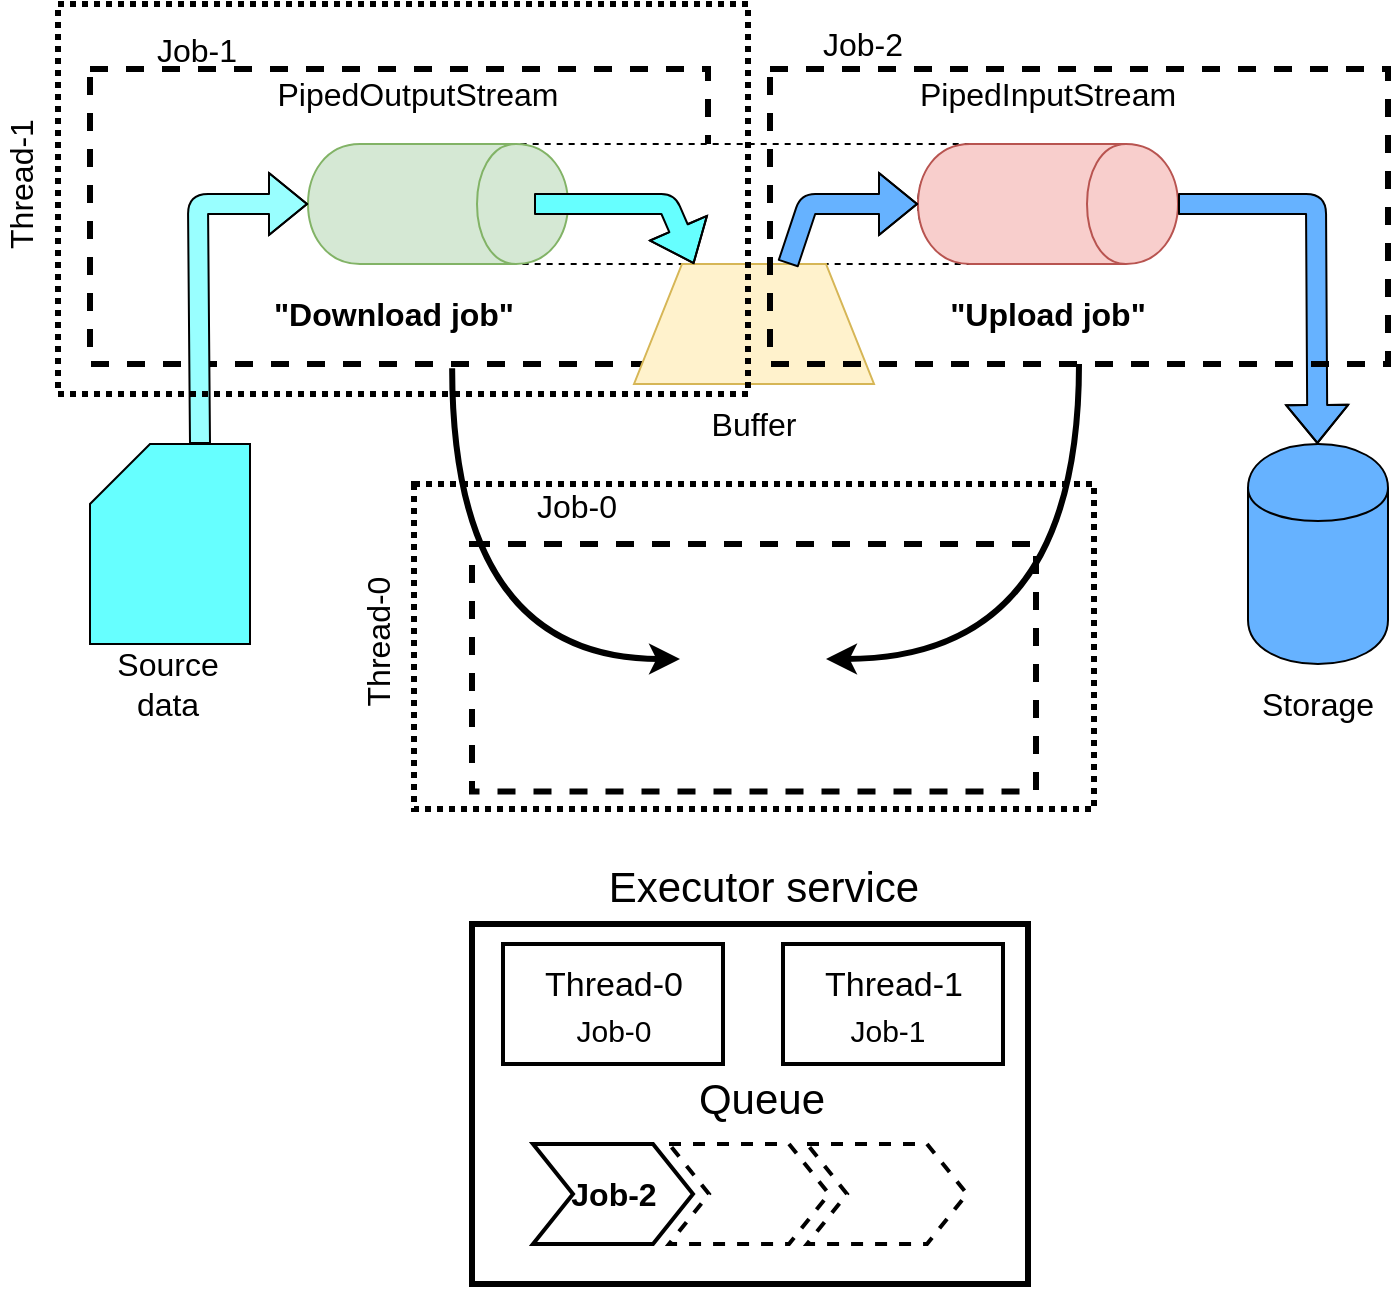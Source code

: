 <mxfile version="12.6.5" type="device"><diagram id="4kTCjzvx_Jq1BOyRcHe3" name="Page-1"><mxGraphModel dx="932" dy="534" grid="1" gridSize="10" guides="1" tooltips="1" connect="1" arrows="1" fold="1" page="1" pageScale="1" pageWidth="827" pageHeight="1169" math="0" shadow="0"><root><mxCell id="0"/><mxCell id="1" parent="0"/><mxCell id="DDP-Ad4mvModnsCYejXU-31" value="" style="rounded=0;whiteSpace=wrap;html=1;dashed=1;strokeWidth=3;fillColor=none;gradientColor=none;" parent="1" vertex="1"><mxGeometry x="101" y="52.5" width="309" height="147.5" as="geometry"/></mxCell><mxCell id="DDP-Ad4mvModnsCYejXU-37" value="" style="rounded=0;whiteSpace=wrap;html=1;dashed=1;strokeWidth=3;fillColor=none;gradientColor=none;" parent="1" vertex="1"><mxGeometry x="292" y="290" width="282" height="123.75" as="geometry"/></mxCell><mxCell id="DDP-Ad4mvModnsCYejXU-1" value="" style="shape=card;whiteSpace=wrap;html=1;fillColor=#66FFFF;" parent="1" vertex="1"><mxGeometry x="101" y="240" width="80" height="100" as="geometry"/></mxCell><mxCell id="DDP-Ad4mvModnsCYejXU-9" value="" style="shape=cylinder;whiteSpace=wrap;html=1;boundedLbl=1;backgroundOutline=1;rotation=90;dashed=1;gradientColor=none;" parent="1" vertex="1"><mxGeometry x="402.5" y="-32.5" width="60" height="305" as="geometry"/></mxCell><mxCell id="DDP-Ad4mvModnsCYejXU-2" value="" style="shape=cylinder;whiteSpace=wrap;html=1;boundedLbl=1;backgroundOutline=1;rotation=90;fillColor=#d5e8d4;strokeColor=#82b366;" parent="1" vertex="1"><mxGeometry x="245" y="55" width="60" height="130" as="geometry"/></mxCell><mxCell id="DDP-Ad4mvModnsCYejXU-10" value="" style="shape=cylinder;whiteSpace=wrap;html=1;boundedLbl=1;backgroundOutline=1;rotation=90;fillColor=#f8cecc;strokeColor=#b85450;" parent="1" vertex="1"><mxGeometry x="550" y="55" width="60" height="130" as="geometry"/></mxCell><mxCell id="DDP-Ad4mvModnsCYejXU-11" value="" style="shape=cylinder;whiteSpace=wrap;html=1;boundedLbl=1;backgroundOutline=1;gradientColor=none;fillColor=#66B2FF;" parent="1" vertex="1"><mxGeometry x="680" y="240" width="70" height="110" as="geometry"/></mxCell><mxCell id="DDP-Ad4mvModnsCYejXU-12" value="&lt;font style=&quot;font-size: 16px&quot;&gt;PipedOutputStream&lt;/font&gt;" style="text;html=1;strokeColor=none;fillColor=none;align=center;verticalAlign=middle;whiteSpace=wrap;rounded=0;" parent="1" vertex="1"><mxGeometry x="245" y="55" width="40" height="20" as="geometry"/></mxCell><mxCell id="DDP-Ad4mvModnsCYejXU-13" value="&lt;font style=&quot;font-size: 16px&quot;&gt;PipedInputStream&lt;/font&gt;" style="text;html=1;strokeColor=none;fillColor=none;align=center;verticalAlign=middle;whiteSpace=wrap;rounded=0;" parent="1" vertex="1"><mxGeometry x="560" y="55" width="40" height="20" as="geometry"/></mxCell><mxCell id="DDP-Ad4mvModnsCYejXU-14" value="&lt;font style=&quot;font-size: 16px&quot;&gt;Source data&lt;/font&gt;" style="text;html=1;strokeColor=none;fillColor=none;align=center;verticalAlign=middle;whiteSpace=wrap;rounded=0;" parent="1" vertex="1"><mxGeometry x="120" y="350" width="40" height="20" as="geometry"/></mxCell><mxCell id="DDP-Ad4mvModnsCYejXU-15" value="&lt;span style=&quot;font-size: 16px&quot;&gt;Storage&lt;/span&gt;" style="text;html=1;strokeColor=none;fillColor=none;align=center;verticalAlign=middle;whiteSpace=wrap;rounded=0;" parent="1" vertex="1"><mxGeometry x="695" y="360" width="40" height="20" as="geometry"/></mxCell><mxCell id="DDP-Ad4mvModnsCYejXU-16" value="" style="shape=trapezoid;perimeter=trapezoidPerimeter;whiteSpace=wrap;html=1;fillColor=#fff2cc;strokeColor=#d6b656;" parent="1" vertex="1"><mxGeometry x="373" y="150" width="120" height="60" as="geometry"/></mxCell><mxCell id="DDP-Ad4mvModnsCYejXU-17" value="&lt;font style=&quot;font-size: 16px&quot;&gt;Buffer&lt;/font&gt;" style="text;html=1;strokeColor=none;fillColor=none;align=center;verticalAlign=middle;whiteSpace=wrap;rounded=0;" parent="1" vertex="1"><mxGeometry x="412.5" y="220" width="40" height="20" as="geometry"/></mxCell><mxCell id="DDP-Ad4mvModnsCYejXU-18" value="" style="shape=flexArrow;endArrow=classic;html=1;entryX=0.5;entryY=1;entryDx=0;entryDy=0;exitX=0;exitY=0;exitDx=55;exitDy=0;exitPerimeter=0;fillColor=#99FFFF;" parent="1" source="DDP-Ad4mvModnsCYejXU-1" target="DDP-Ad4mvModnsCYejXU-2" edge="1"><mxGeometry width="50" height="50" relative="1" as="geometry"><mxPoint x="140" y="185" as="sourcePoint"/><mxPoint x="190" y="135" as="targetPoint"/><Array as="points"><mxPoint x="155" y="120"/></Array></mxGeometry></mxCell><mxCell id="DDP-Ad4mvModnsCYejXU-19" value="" style="shape=flexArrow;endArrow=classic;html=1;entryX=0.25;entryY=0;entryDx=0;entryDy=0;fillColor=#66FFFF;" parent="1" target="DDP-Ad4mvModnsCYejXU-16" edge="1"><mxGeometry width="50" height="50" relative="1" as="geometry"><mxPoint x="323" y="120" as="sourcePoint"/><mxPoint x="373" y="70" as="targetPoint"/><Array as="points"><mxPoint x="390" y="120"/></Array></mxGeometry></mxCell><mxCell id="DDP-Ad4mvModnsCYejXU-20" value="" style="shape=flexArrow;endArrow=classic;html=1;fillColor=#66B2FF;entryX=0.5;entryY=1;entryDx=0;entryDy=0;" parent="1" target="DDP-Ad4mvModnsCYejXU-10" edge="1"><mxGeometry width="50" height="50" relative="1" as="geometry"><mxPoint x="450" y="150" as="sourcePoint"/><mxPoint x="500" y="100" as="targetPoint"/><Array as="points"><mxPoint x="460" y="120"/></Array></mxGeometry></mxCell><mxCell id="DDP-Ad4mvModnsCYejXU-21" value="" style="shape=flexArrow;endArrow=classic;html=1;fillColor=#66B2FF;" parent="1" source="DDP-Ad4mvModnsCYejXU-10" target="DDP-Ad4mvModnsCYejXU-11" edge="1"><mxGeometry width="50" height="50" relative="1" as="geometry"><mxPoint x="650" y="110" as="sourcePoint"/><mxPoint x="690" y="100" as="targetPoint"/><Array as="points"><mxPoint x="714" y="120"/></Array></mxGeometry></mxCell><mxCell id="DDP-Ad4mvModnsCYejXU-23" value="&lt;font style=&quot;font-size: 16px&quot;&gt;Thread-1&lt;/font&gt;" style="text;html=1;strokeColor=none;fillColor=none;align=center;verticalAlign=middle;whiteSpace=wrap;rounded=0;rotation=-90;" parent="1" vertex="1"><mxGeometry x="32" y="100" width="69" height="20" as="geometry"/></mxCell><mxCell id="DDP-Ad4mvModnsCYejXU-22" value="" style="rounded=0;whiteSpace=wrap;html=1;fillColor=none;gradientColor=none;dashed=1;dashPattern=1 1;strokeWidth=3;" parent="1" vertex="1"><mxGeometry x="85" y="20" width="345" height="195" as="geometry"/></mxCell><mxCell id="DDP-Ad4mvModnsCYejXU-24" value="" style="rounded=0;whiteSpace=wrap;html=1;dashed=1;dashPattern=1 1;strokeWidth=3;fillColor=none;gradientColor=none;" parent="1" vertex="1"><mxGeometry x="263" y="260" width="340" height="162.5" as="geometry"/></mxCell><mxCell id="DDP-Ad4mvModnsCYejXU-25" value="" style="shape=image;html=1;verticalAlign=top;verticalLabelPosition=bottom;labelBackgroundColor=#ffffff;imageAspect=0;aspect=fixed;image=https://cdn0.iconfinder.com/data/icons/windows8_icons/26/sandglass.png;dashed=1;dashPattern=1 1;strokeWidth=3;fillColor=none;gradientColor=none;" parent="1" vertex="1"><mxGeometry x="396" y="311" width="73" height="73" as="geometry"/></mxCell><mxCell id="DDP-Ad4mvModnsCYejXU-26" value="&lt;font style=&quot;font-size: 16px&quot;&gt;Job-0&lt;/font&gt;" style="text;html=1;strokeColor=none;fillColor=none;align=center;verticalAlign=middle;whiteSpace=wrap;rounded=0;" parent="1" vertex="1"><mxGeometry x="310" y="260" width="69" height="22.5" as="geometry"/></mxCell><mxCell id="DDP-Ad4mvModnsCYejXU-27" value="" style="endArrow=classic;html=1;fillColor=#66B2FF;entryX=0;entryY=0.5;entryDx=0;entryDy=0;strokeWidth=3;edgeStyle=orthogonalEdgeStyle;curved=1;exitX=0.586;exitY=1.014;exitDx=0;exitDy=0;exitPerimeter=0;" parent="1" source="DDP-Ad4mvModnsCYejXU-31" target="DDP-Ad4mvModnsCYejXU-25" edge="1"><mxGeometry width="50" height="50" relative="1" as="geometry"><mxPoint x="199" y="302.5" as="sourcePoint"/><mxPoint x="249" y="252.5" as="targetPoint"/></mxGeometry></mxCell><mxCell id="DDP-Ad4mvModnsCYejXU-33" value="&lt;span style=&quot;font-size: 16px&quot;&gt;Job-2&lt;/span&gt;" style="text;html=1;strokeColor=none;fillColor=none;align=center;verticalAlign=middle;whiteSpace=wrap;rounded=0;" parent="1" vertex="1"><mxGeometry x="452.5" y="30" width="69" height="20" as="geometry"/></mxCell><mxCell id="DDP-Ad4mvModnsCYejXU-35" value="&lt;font style=&quot;font-size: 16px&quot;&gt;Job-1&lt;/font&gt;" style="text;html=1;strokeColor=none;fillColor=none;align=center;verticalAlign=middle;whiteSpace=wrap;rounded=0;" parent="1" vertex="1"><mxGeometry x="120" y="32.5" width="69" height="20" as="geometry"/></mxCell><mxCell id="DDP-Ad4mvModnsCYejXU-36" value="" style="rounded=0;whiteSpace=wrap;html=1;dashed=1;strokeWidth=3;fillColor=none;gradientColor=none;" parent="1" vertex="1"><mxGeometry x="441" y="52.5" width="309" height="147.5" as="geometry"/></mxCell><mxCell id="DDP-Ad4mvModnsCYejXU-38" value="&lt;font style=&quot;font-size: 16px&quot;&gt;Thread-0&lt;/font&gt;" style="text;html=1;strokeColor=none;fillColor=none;align=center;verticalAlign=middle;whiteSpace=wrap;rounded=0;rotation=-90;" parent="1" vertex="1"><mxGeometry x="210" y="327.5" width="69" height="22.5" as="geometry"/></mxCell><mxCell id="DDP-Ad4mvModnsCYejXU-40" value="" style="endArrow=classic;html=1;strokeWidth=3;fillColor=#66B2FF;exitX=0.5;exitY=1;exitDx=0;exitDy=0;entryX=1;entryY=0.5;entryDx=0;entryDy=0;edgeStyle=orthogonalEdgeStyle;curved=1;" parent="1" source="DDP-Ad4mvModnsCYejXU-36" target="DDP-Ad4mvModnsCYejXU-25" edge="1"><mxGeometry width="50" height="50" relative="1" as="geometry"><mxPoint x="645" y="500" as="sourcePoint"/><mxPoint x="695" y="450" as="targetPoint"/></mxGeometry></mxCell><mxCell id="DDP-Ad4mvModnsCYejXU-42" value="" style="rounded=0;whiteSpace=wrap;html=1;strokeWidth=3;fillColor=none;gradientColor=none;" parent="1" vertex="1"><mxGeometry x="292" y="480" width="278" height="180" as="geometry"/></mxCell><mxCell id="DDP-Ad4mvModnsCYejXU-43" value="&lt;b&gt;&lt;font style=&quot;font-size: 16px&quot;&gt;Job-2&lt;/font&gt;&lt;/b&gt;" style="shape=step;perimeter=stepPerimeter;whiteSpace=wrap;html=1;fixedSize=1;strokeWidth=2;fillColor=none;gradientColor=none;" parent="1" vertex="1"><mxGeometry x="322.5" y="590" width="80" height="50" as="geometry"/></mxCell><mxCell id="DDP-Ad4mvModnsCYejXU-44" value="" style="rounded=0;whiteSpace=wrap;html=1;strokeWidth=2;fillColor=none;gradientColor=none;" parent="1" vertex="1"><mxGeometry x="307.5" y="490" width="110" height="60" as="geometry"/></mxCell><mxCell id="DDP-Ad4mvModnsCYejXU-45" value="" style="rounded=0;whiteSpace=wrap;html=1;strokeWidth=2;fillColor=none;gradientColor=none;" parent="1" vertex="1"><mxGeometry x="447.5" y="490" width="110" height="60" as="geometry"/></mxCell><mxCell id="DDP-Ad4mvModnsCYejXU-46" value="&lt;font style=&quot;font-size: 21px;&quot;&gt;Executor service&lt;/font&gt;" style="text;html=1;strokeColor=none;fillColor=none;align=center;verticalAlign=middle;whiteSpace=wrap;rounded=0;fontSize=21;" parent="1" vertex="1"><mxGeometry x="347.5" y="450" width="180" height="22.5" as="geometry"/></mxCell><mxCell id="DDP-Ad4mvModnsCYejXU-47" value="&lt;font style=&quot;font-size: 21px&quot;&gt;Queue&lt;/font&gt;" style="text;html=1;strokeColor=none;fillColor=none;align=center;verticalAlign=middle;whiteSpace=wrap;rounded=0;fontSize=21;" parent="1" vertex="1"><mxGeometry x="346.5" y="556" width="180" height="22.5" as="geometry"/></mxCell><mxCell id="DDP-Ad4mvModnsCYejXU-49" value="&lt;font style=&quot;font-size: 17px;&quot;&gt;Thread-0&lt;/font&gt;" style="text;html=1;strokeColor=none;fillColor=none;align=center;verticalAlign=middle;whiteSpace=wrap;rounded=0;fontSize=17;" parent="1" vertex="1"><mxGeometry x="272.5" y="500" width="180" height="22.5" as="geometry"/></mxCell><mxCell id="DDP-Ad4mvModnsCYejXU-50" value="&lt;font style=&quot;font-size: 17px&quot;&gt;Thread-1&lt;/font&gt;" style="text;html=1;strokeColor=none;fillColor=none;align=center;verticalAlign=middle;whiteSpace=wrap;rounded=0;fontSize=17;" parent="1" vertex="1"><mxGeometry x="412.5" y="500" width="180" height="22.5" as="geometry"/></mxCell><mxCell id="DDP-Ad4mvModnsCYejXU-54" value="" style="shape=step;perimeter=stepPerimeter;whiteSpace=wrap;html=1;fixedSize=1;strokeWidth=2;fillColor=none;gradientColor=none;dashed=1;" parent="1" vertex="1"><mxGeometry x="390.5" y="590" width="80" height="50" as="geometry"/></mxCell><mxCell id="DDP-Ad4mvModnsCYejXU-55" value="" style="shape=step;perimeter=stepPerimeter;whiteSpace=wrap;html=1;fixedSize=1;strokeWidth=2;fillColor=none;gradientColor=none;dashed=1;" parent="1" vertex="1"><mxGeometry x="459.5" y="590" width="80" height="50" as="geometry"/></mxCell><mxCell id="DDP-Ad4mvModnsCYejXU-57" value="&lt;font style=&quot;font-size: 15px&quot;&gt;Job-0&lt;/font&gt;" style="text;html=1;strokeColor=none;fillColor=none;align=center;verticalAlign=middle;whiteSpace=wrap;rounded=0;fontSize=17;" parent="1" vertex="1"><mxGeometry x="272.5" y="522.5" width="180" height="22.5" as="geometry"/></mxCell><mxCell id="DDP-Ad4mvModnsCYejXU-58" value="&lt;font style=&quot;font-size: 15px&quot;&gt;Job-1&lt;/font&gt;" style="text;html=1;strokeColor=none;fillColor=none;align=center;verticalAlign=middle;whiteSpace=wrap;rounded=0;fontSize=17;" parent="1" vertex="1"><mxGeometry x="410" y="522.5" width="180" height="22.5" as="geometry"/></mxCell><mxCell id="RrdYXedLvy-4dJI1Pu7B-4" value="&lt;font style=&quot;font-size: 16px&quot;&gt;&quot;Download job&quot;&lt;/font&gt;" style="text;html=1;strokeColor=none;fillColor=none;align=center;verticalAlign=middle;whiteSpace=wrap;rounded=0;fontStyle=1" vertex="1" parent="1"><mxGeometry x="176" y="165" width="154" height="20" as="geometry"/></mxCell><mxCell id="RrdYXedLvy-4dJI1Pu7B-6" value="&lt;font style=&quot;font-size: 16px&quot;&gt;&quot;Upload job&quot;&lt;/font&gt;" style="text;html=1;strokeColor=none;fillColor=none;align=center;verticalAlign=middle;whiteSpace=wrap;rounded=0;fontStyle=1" vertex="1" parent="1"><mxGeometry x="503" y="165" width="154" height="20" as="geometry"/></mxCell></root></mxGraphModel></diagram></mxfile>